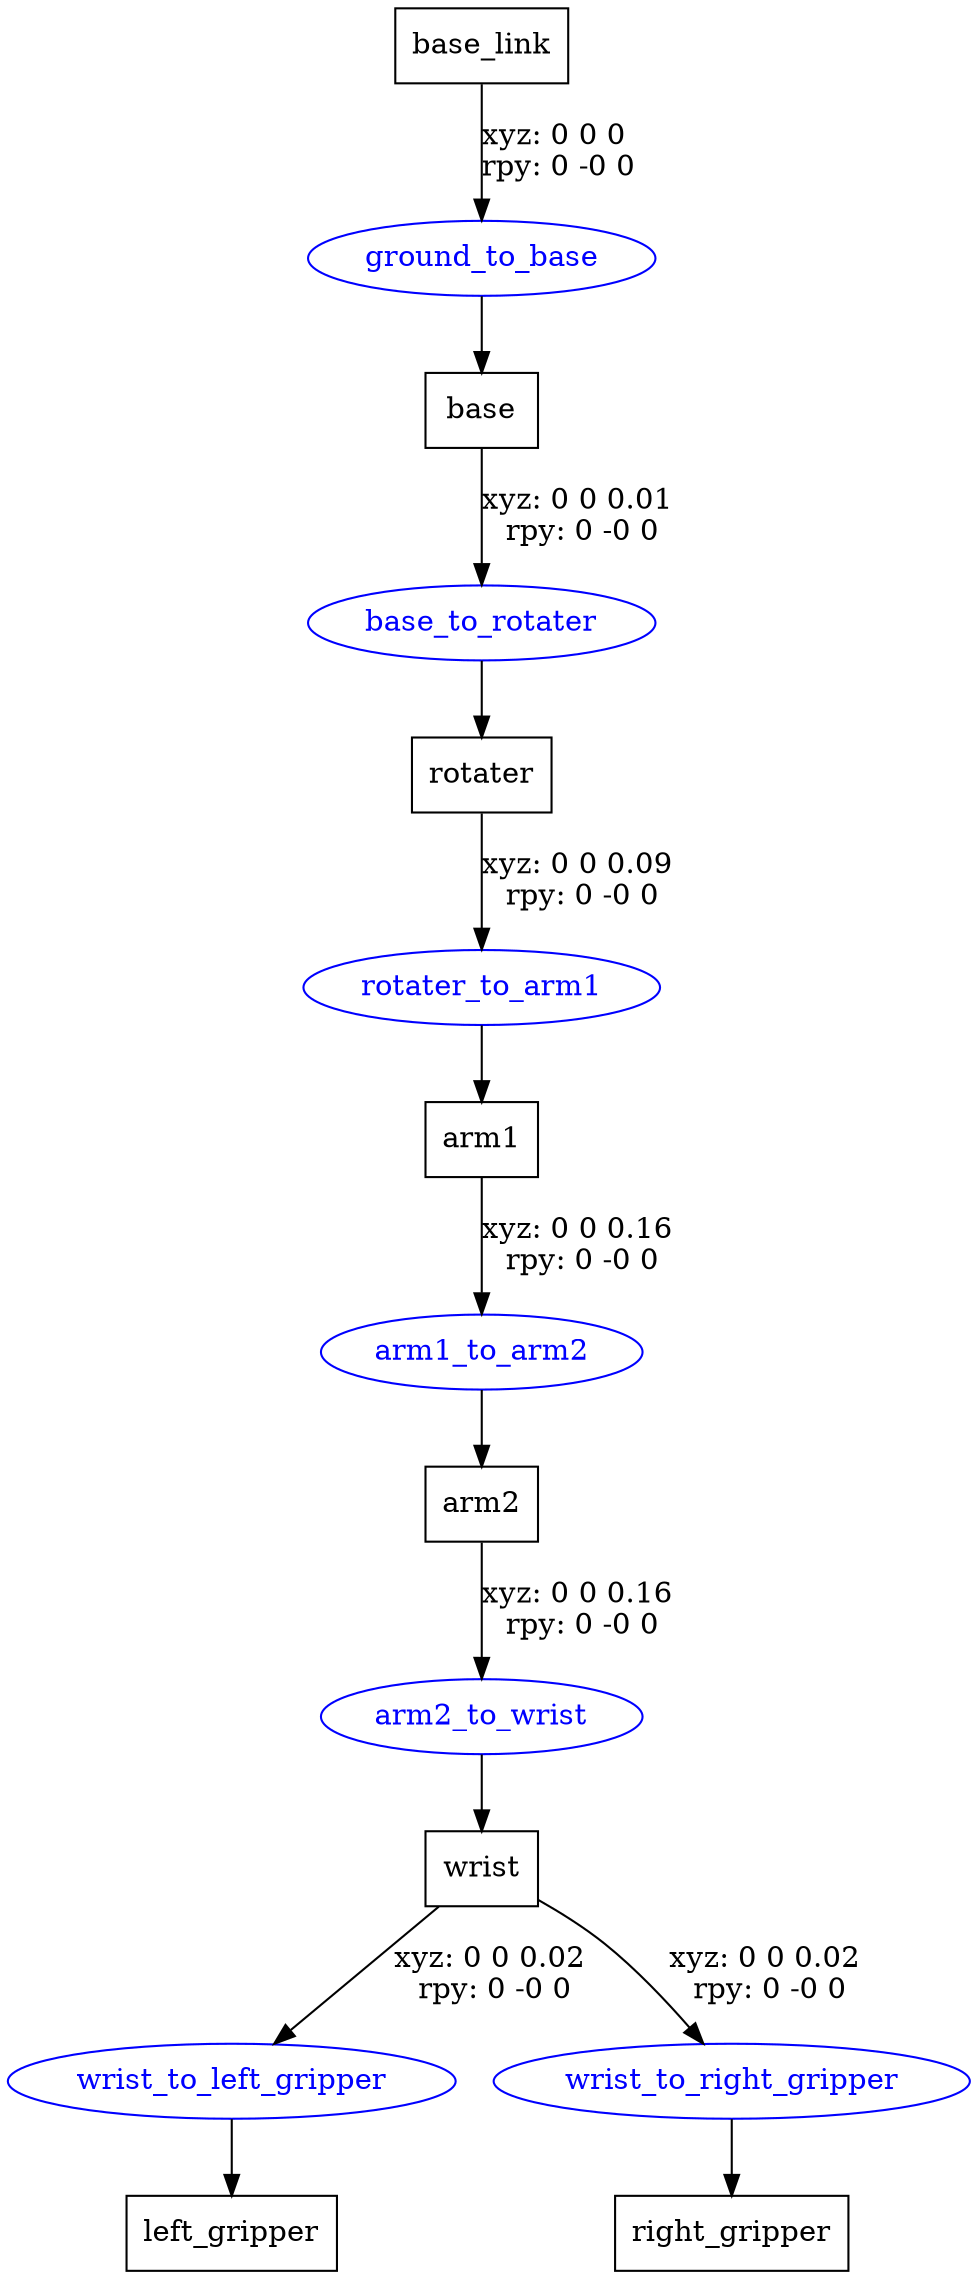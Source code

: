 digraph G {
node [shape=box];
"base_link" [label="base_link"];
"base" [label="base"];
"rotater" [label="rotater"];
"arm1" [label="arm1"];
"arm2" [label="arm2"];
"wrist" [label="wrist"];
"left_gripper" [label="left_gripper"];
"right_gripper" [label="right_gripper"];
node [shape=ellipse, color=blue, fontcolor=blue];
"base_link" -> "ground_to_base" [label="xyz: 0 0 0 \nrpy: 0 -0 0"]
"ground_to_base" -> "base"
"base" -> "base_to_rotater" [label="xyz: 0 0 0.01 \nrpy: 0 -0 0"]
"base_to_rotater" -> "rotater"
"rotater" -> "rotater_to_arm1" [label="xyz: 0 0 0.09 \nrpy: 0 -0 0"]
"rotater_to_arm1" -> "arm1"
"arm1" -> "arm1_to_arm2" [label="xyz: 0 0 0.16 \nrpy: 0 -0 0"]
"arm1_to_arm2" -> "arm2"
"arm2" -> "arm2_to_wrist" [label="xyz: 0 0 0.16 \nrpy: 0 -0 0"]
"arm2_to_wrist" -> "wrist"
"wrist" -> "wrist_to_left_gripper" [label="xyz: 0 0 0.02 \nrpy: 0 -0 0"]
"wrist_to_left_gripper" -> "left_gripper"
"wrist" -> "wrist_to_right_gripper" [label="xyz: 0 0 0.02 \nrpy: 0 -0 0"]
"wrist_to_right_gripper" -> "right_gripper"
}
